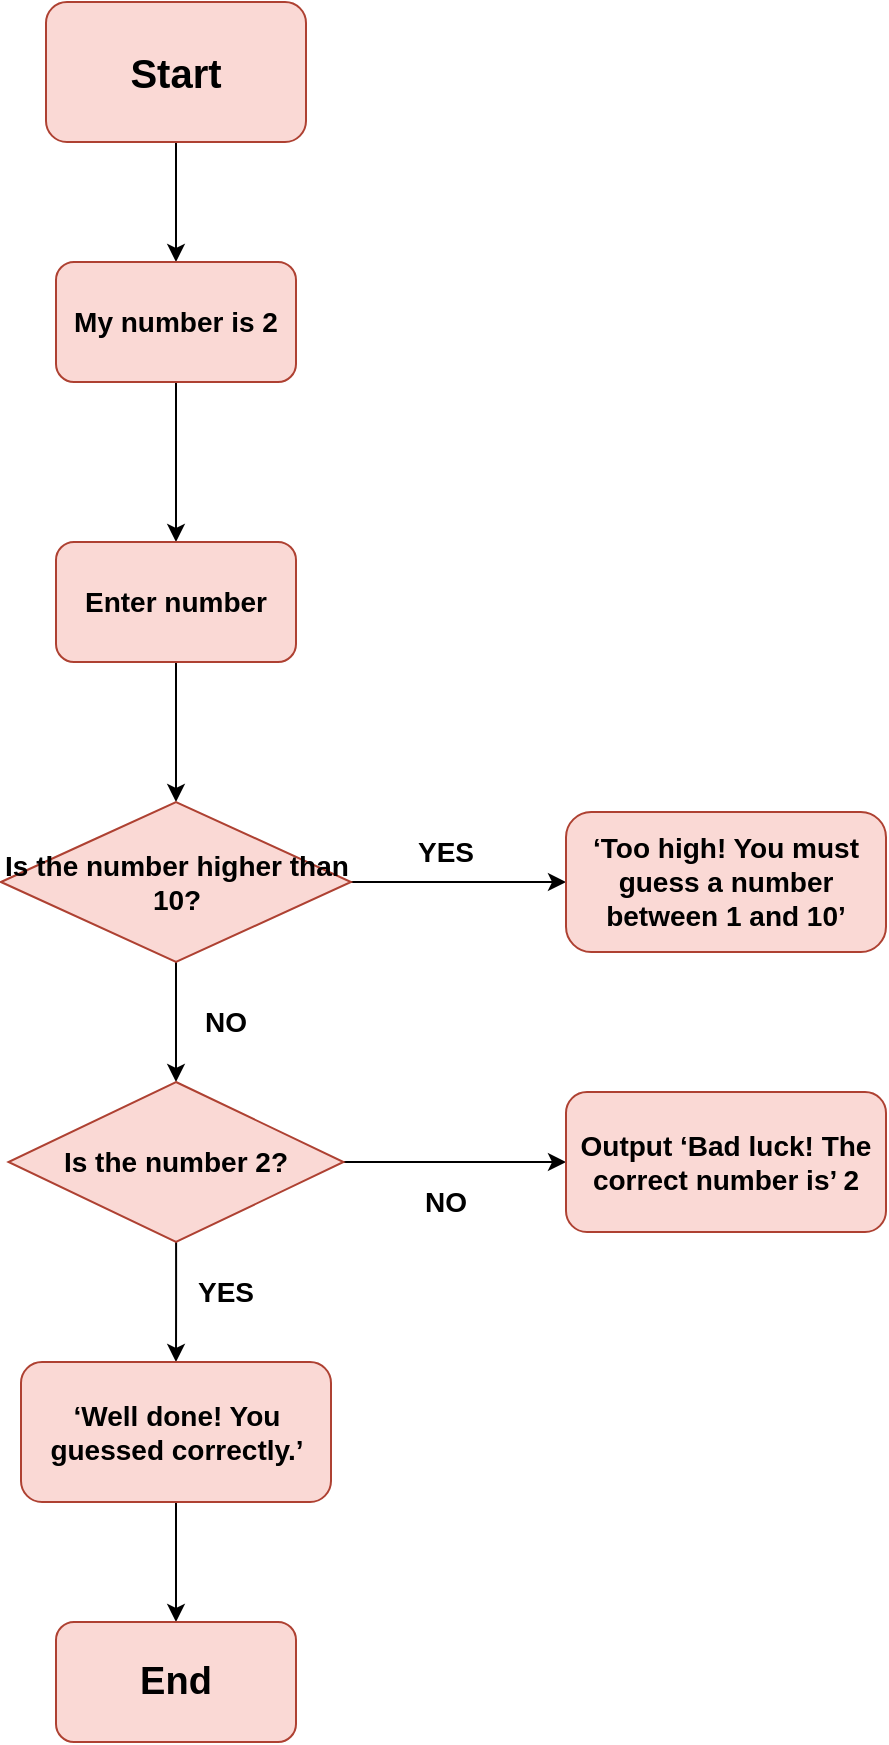 <mxfile version="20.3.0" type="github">
  <diagram id="Jdv65tOk0UUm8chGYxXW" name="หน้า-1">
    <mxGraphModel dx="718" dy="554" grid="1" gridSize="10" guides="1" tooltips="1" connect="1" arrows="1" fold="1" page="1" pageScale="1" pageWidth="827" pageHeight="1169" math="0" shadow="0">
      <root>
        <mxCell id="0" />
        <mxCell id="1" parent="0" />
        <mxCell id="Grp_tZaI9g9ipAopP8oz-4" value="" style="edgeStyle=orthogonalEdgeStyle;rounded=0;orthogonalLoop=1;jettySize=auto;html=1;fontSize=20;" edge="1" parent="1" source="Grp_tZaI9g9ipAopP8oz-2" target="Grp_tZaI9g9ipAopP8oz-3">
          <mxGeometry relative="1" as="geometry" />
        </mxCell>
        <mxCell id="Grp_tZaI9g9ipAopP8oz-2" value="&lt;b style=&quot;font-size: 20px;&quot;&gt;Start&lt;/b&gt;" style="rounded=1;whiteSpace=wrap;html=1;fillColor=#fad9d5;strokeColor=#ae4132;" vertex="1" parent="1">
          <mxGeometry x="40" y="40" width="130" height="70" as="geometry" />
        </mxCell>
        <mxCell id="Grp_tZaI9g9ipAopP8oz-6" value="" style="edgeStyle=orthogonalEdgeStyle;rounded=0;orthogonalLoop=1;jettySize=auto;html=1;fontSize=20;" edge="1" parent="1" source="Grp_tZaI9g9ipAopP8oz-3" target="Grp_tZaI9g9ipAopP8oz-5">
          <mxGeometry relative="1" as="geometry" />
        </mxCell>
        <mxCell id="Grp_tZaI9g9ipAopP8oz-3" value="&lt;font size=&quot;1&quot;&gt;&lt;b style=&quot;font-size: 14px;&quot;&gt;My number is 2&lt;/b&gt;&lt;/font&gt;" style="whiteSpace=wrap;html=1;fillColor=#fad9d5;strokeColor=#ae4132;rounded=1;" vertex="1" parent="1">
          <mxGeometry x="45" y="170" width="120" height="60" as="geometry" />
        </mxCell>
        <mxCell id="Grp_tZaI9g9ipAopP8oz-8" value="" style="edgeStyle=orthogonalEdgeStyle;rounded=0;orthogonalLoop=1;jettySize=auto;html=1;fontSize=20;" edge="1" parent="1" source="Grp_tZaI9g9ipAopP8oz-5" target="Grp_tZaI9g9ipAopP8oz-7">
          <mxGeometry relative="1" as="geometry" />
        </mxCell>
        <mxCell id="Grp_tZaI9g9ipAopP8oz-5" value="&lt;b style=&quot;font-size: 14px;&quot;&gt;Enter number&lt;/b&gt;" style="whiteSpace=wrap;html=1;fillColor=#fad9d5;strokeColor=#ae4132;rounded=1;" vertex="1" parent="1">
          <mxGeometry x="45" y="310" width="120" height="60" as="geometry" />
        </mxCell>
        <mxCell id="Grp_tZaI9g9ipAopP8oz-10" value="" style="edgeStyle=orthogonalEdgeStyle;rounded=0;orthogonalLoop=1;jettySize=auto;html=1;fontSize=20;" edge="1" parent="1" source="Grp_tZaI9g9ipAopP8oz-7" target="Grp_tZaI9g9ipAopP8oz-9">
          <mxGeometry relative="1" as="geometry" />
        </mxCell>
        <mxCell id="Grp_tZaI9g9ipAopP8oz-12" value="" style="edgeStyle=orthogonalEdgeStyle;rounded=0;orthogonalLoop=1;jettySize=auto;html=1;fontSize=14;" edge="1" parent="1" source="Grp_tZaI9g9ipAopP8oz-7">
          <mxGeometry relative="1" as="geometry">
            <mxPoint x="105.0" y="580" as="targetPoint" />
          </mxGeometry>
        </mxCell>
        <mxCell id="Grp_tZaI9g9ipAopP8oz-7" value="&lt;b style=&quot;font-size: 14px;&quot;&gt;Is the number higher than 10?&lt;/b&gt;" style="rhombus;whiteSpace=wrap;html=1;fillColor=#fad9d5;strokeColor=#ae4132;rounded=1;arcSize=0;" vertex="1" parent="1">
          <mxGeometry x="17.5" y="440" width="175" height="80" as="geometry" />
        </mxCell>
        <mxCell id="Grp_tZaI9g9ipAopP8oz-9" value="&lt;b style=&quot;font-size: 14px;&quot;&gt;‘Too high! You must guess a number between 1 and 10’&lt;/b&gt;" style="whiteSpace=wrap;html=1;fillColor=#fad9d5;strokeColor=#ae4132;rounded=1;arcSize=18;" vertex="1" parent="1">
          <mxGeometry x="300" y="445" width="160" height="70" as="geometry" />
        </mxCell>
        <mxCell id="Grp_tZaI9g9ipAopP8oz-15" value="" style="edgeStyle=orthogonalEdgeStyle;rounded=0;orthogonalLoop=1;jettySize=auto;html=1;fontSize=14;" edge="1" parent="1" source="Grp_tZaI9g9ipAopP8oz-13" target="Grp_tZaI9g9ipAopP8oz-14">
          <mxGeometry relative="1" as="geometry" />
        </mxCell>
        <mxCell id="Grp_tZaI9g9ipAopP8oz-17" value="" style="edgeStyle=orthogonalEdgeStyle;rounded=0;orthogonalLoop=1;jettySize=auto;html=1;fontSize=14;" edge="1" parent="1" source="Grp_tZaI9g9ipAopP8oz-13" target="Grp_tZaI9g9ipAopP8oz-16">
          <mxGeometry relative="1" as="geometry" />
        </mxCell>
        <mxCell id="Grp_tZaI9g9ipAopP8oz-13" value="&lt;b&gt;Is the number 2?&lt;/b&gt;" style="rhombus;whiteSpace=wrap;html=1;fontSize=14;fillColor=#fad9d5;strokeColor=#ae4132;" vertex="1" parent="1">
          <mxGeometry x="21.25" y="580" width="167.5" height="80" as="geometry" />
        </mxCell>
        <mxCell id="Grp_tZaI9g9ipAopP8oz-14" value="&lt;b&gt;Output ‘Bad luck! The correct number is’ 2&lt;/b&gt;" style="rounded=1;whiteSpace=wrap;html=1;fontSize=14;fillColor=#fad9d5;strokeColor=#ae4132;" vertex="1" parent="1">
          <mxGeometry x="300" y="585" width="160" height="70" as="geometry" />
        </mxCell>
        <mxCell id="Grp_tZaI9g9ipAopP8oz-26" value="" style="edgeStyle=orthogonalEdgeStyle;rounded=0;orthogonalLoop=1;jettySize=auto;html=1;fontSize=14;" edge="1" parent="1" source="Grp_tZaI9g9ipAopP8oz-16" target="Grp_tZaI9g9ipAopP8oz-25">
          <mxGeometry relative="1" as="geometry" />
        </mxCell>
        <mxCell id="Grp_tZaI9g9ipAopP8oz-16" value="&lt;b&gt;‘Well done! You guessed correctly.’&lt;/b&gt;" style="rounded=1;whiteSpace=wrap;html=1;fontSize=14;fillColor=#fad9d5;strokeColor=#ae4132;" vertex="1" parent="1">
          <mxGeometry x="27.5" y="720" width="155" height="70" as="geometry" />
        </mxCell>
        <mxCell id="Grp_tZaI9g9ipAopP8oz-18" value="&lt;b&gt;YES&lt;/b&gt;" style="text;html=1;strokeColor=none;fillColor=none;align=center;verticalAlign=middle;whiteSpace=wrap;rounded=0;fontSize=14;" vertex="1" parent="1">
          <mxGeometry x="100" y="670" width="60" height="30" as="geometry" />
        </mxCell>
        <mxCell id="Grp_tZaI9g9ipAopP8oz-19" value="&lt;b&gt;YES&lt;/b&gt;" style="text;html=1;strokeColor=none;fillColor=none;align=center;verticalAlign=middle;whiteSpace=wrap;rounded=0;fontSize=14;" vertex="1" parent="1">
          <mxGeometry x="210" y="450" width="60" height="30" as="geometry" />
        </mxCell>
        <mxCell id="Grp_tZaI9g9ipAopP8oz-20" value="&lt;b&gt;NO&lt;/b&gt;" style="text;html=1;strokeColor=none;fillColor=none;align=center;verticalAlign=middle;whiteSpace=wrap;rounded=0;fontSize=14;" vertex="1" parent="1">
          <mxGeometry x="210" y="625" width="60" height="30" as="geometry" />
        </mxCell>
        <mxCell id="Grp_tZaI9g9ipAopP8oz-23" value="&lt;b&gt;NO&lt;/b&gt;" style="text;html=1;strokeColor=none;fillColor=none;align=center;verticalAlign=middle;whiteSpace=wrap;rounded=0;fontSize=14;" vertex="1" parent="1">
          <mxGeometry x="100" y="530" width="60" height="40" as="geometry" />
        </mxCell>
        <mxCell id="Grp_tZaI9g9ipAopP8oz-25" value="&lt;b&gt;&lt;font style=&quot;font-size: 19px;&quot;&gt;End&lt;/font&gt;&lt;/b&gt;" style="whiteSpace=wrap;html=1;fontSize=14;fillColor=#fad9d5;strokeColor=#ae4132;rounded=1;" vertex="1" parent="1">
          <mxGeometry x="45" y="850" width="120" height="60" as="geometry" />
        </mxCell>
      </root>
    </mxGraphModel>
  </diagram>
</mxfile>
